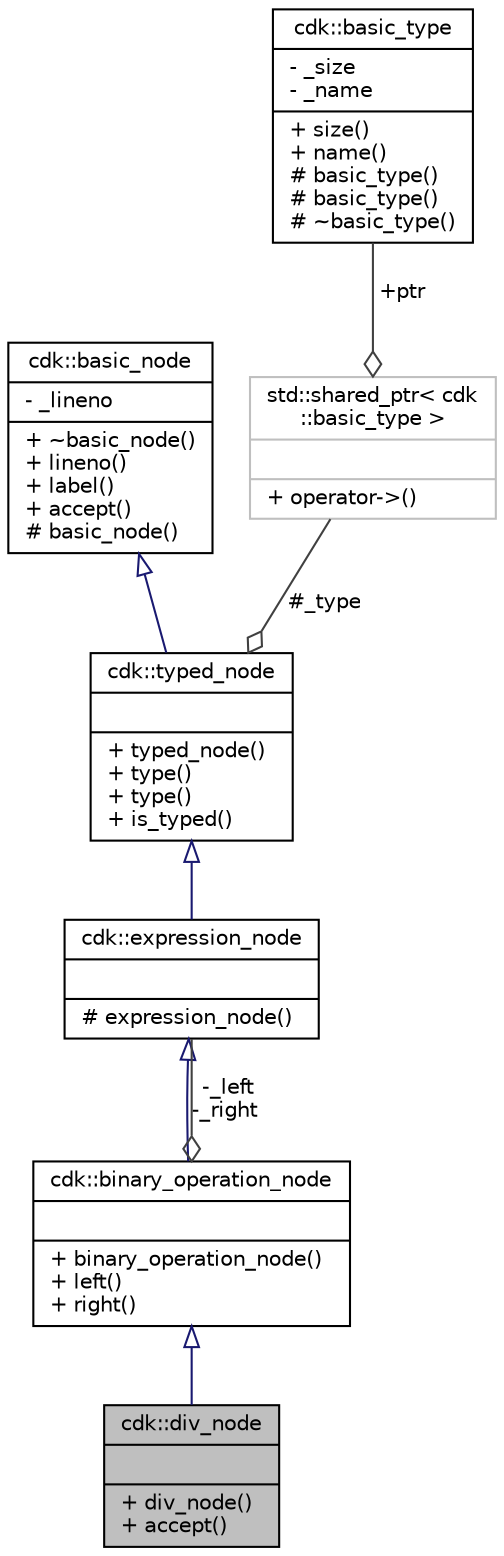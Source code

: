 digraph "cdk::div_node"
{
 // INTERACTIVE_SVG=YES
 // LATEX_PDF_SIZE
  edge [fontname="Helvetica",fontsize="10",labelfontname="Helvetica",labelfontsize="10"];
  node [fontname="Helvetica",fontsize="10",shape=record];
  Node1 [label="{cdk::div_node\n||+ div_node()\l+ accept()\l}",height=0.2,width=0.4,color="black", fillcolor="grey75", style="filled", fontcolor="black",tooltip=" "];
  Node2 -> Node1 [dir="back",color="midnightblue",fontsize="10",style="solid",arrowtail="onormal",fontname="Helvetica"];
  Node2 [label="{cdk::binary_operation_node\n||+ binary_operation_node()\l+ left()\l+ right()\l}",height=0.2,width=0.4,color="black", fillcolor="white", style="filled",URL="$classcdk_1_1binary__operation__node.html",tooltip=" "];
  Node3 -> Node2 [dir="back",color="midnightblue",fontsize="10",style="solid",arrowtail="onormal",fontname="Helvetica"];
  Node3 [label="{cdk::expression_node\n||# expression_node()\l}",height=0.2,width=0.4,color="black", fillcolor="white", style="filled",URL="$classcdk_1_1expression__node.html",tooltip=" "];
  Node4 -> Node3 [dir="back",color="midnightblue",fontsize="10",style="solid",arrowtail="onormal",fontname="Helvetica"];
  Node4 [label="{cdk::typed_node\n||+ typed_node()\l+ type()\l+ type()\l+ is_typed()\l}",height=0.2,width=0.4,color="black", fillcolor="white", style="filled",URL="$classcdk_1_1typed__node.html",tooltip=" "];
  Node5 -> Node4 [dir="back",color="midnightblue",fontsize="10",style="solid",arrowtail="onormal",fontname="Helvetica"];
  Node5 [label="{cdk::basic_node\n|- _lineno\l|+ ~basic_node()\l+ lineno()\l+ label()\l+ accept()\l# basic_node()\l}",height=0.2,width=0.4,color="black", fillcolor="white", style="filled",URL="$classcdk_1_1basic__node.html",tooltip=" "];
  Node6 -> Node4 [color="grey25",fontsize="10",style="solid",label=" #_type" ,arrowhead="odiamond",fontname="Helvetica"];
  Node6 [label="{std::shared_ptr\< cdk\l::basic_type \>\n||+ operator-\>()\l}",height=0.2,width=0.4,color="grey75", fillcolor="white", style="filled",tooltip=" "];
  Node7 -> Node6 [color="grey25",fontsize="10",style="solid",label=" +ptr" ,arrowhead="odiamond",fontname="Helvetica"];
  Node7 [label="{cdk::basic_type\n|- _size\l- _name\l|+ size()\l+ name()\l# basic_type()\l# basic_type()\l# ~basic_type()\l}",height=0.2,width=0.4,color="black", fillcolor="white", style="filled",URL="$classcdk_1_1basic__type.html",tooltip=" "];
  Node3 -> Node2 [color="grey25",fontsize="10",style="solid",label=" -_left\n-_right" ,arrowhead="odiamond",fontname="Helvetica"];
}
